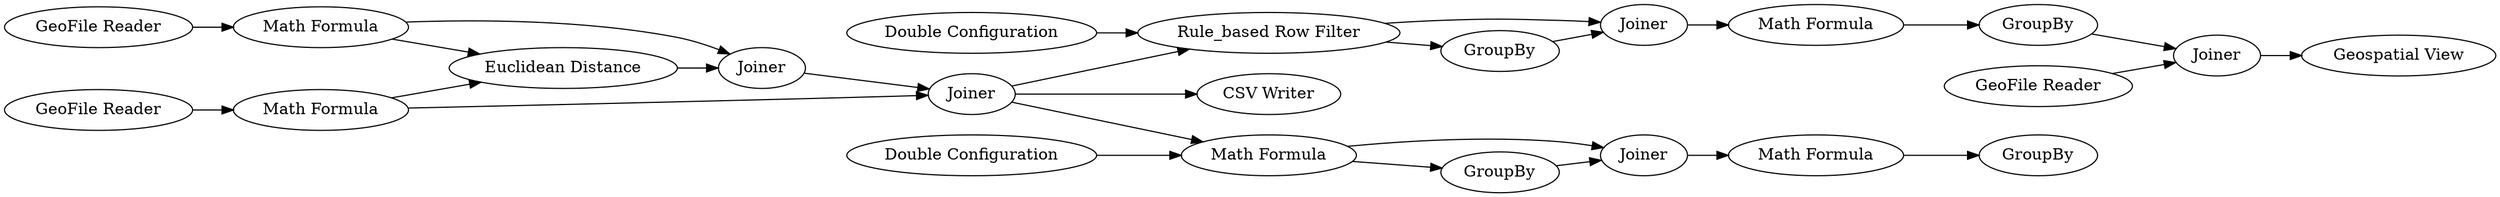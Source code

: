 digraph {
	13 -> 15
	20 -> 21
	4 -> 5
	8 -> 9
	21 -> 22
	2 -> 4
	12 -> 13
	18 -> 19
	14 -> 15
	17 -> 18
	11 -> 12
	10 -> 11
	15 -> 16
	7 -> 18
	9 -> 11
	3 -> 5
	18 -> 20
	6 -> 7
	3 -> 6
	4 -> 7
	7 -> 9
	19 -> 20
	7 -> 23
	5 -> 6
	9 -> 10
	1 -> 3
	7 [label=Joiner]
	9 [label="Rule_based Row Filter"]
	18 [label="Math Formula"]
	21 [label="Math Formula"]
	8 [label="Double Configuration"]
	17 [label="Double Configuration"]
	3 [label="Math Formula"]
	19 [label=GroupBy]
	6 [label=Joiner]
	15 [label=Joiner]
	12 [label="Math Formula"]
	10 [label=GroupBy]
	16 [label="Geospatial View"]
	1 [label="GeoFile Reader"]
	22 [label=GroupBy]
	23 [label="CSV Writer"]
	4 [label="Math Formula"]
	11 [label=Joiner]
	14 [label="GeoFile Reader"]
	5 [label="Euclidean Distance"]
	13 [label=GroupBy]
	20 [label=Joiner]
	2 [label="GeoFile Reader"]
	rankdir=LR
}
